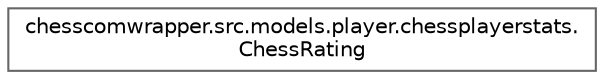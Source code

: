 digraph "Graphical Class Hierarchy"
{
 // LATEX_PDF_SIZE
  bgcolor="transparent";
  edge [fontname=Helvetica,fontsize=10,labelfontname=Helvetica,labelfontsize=10];
  node [fontname=Helvetica,fontsize=10,shape=box,height=0.2,width=0.4];
  rankdir="LR";
  Node0 [label="chesscomwrapper.src.models.player.chessplayerstats.\lChessRating",height=0.2,width=0.4,color="grey40", fillcolor="white", style="filled",URL="$classchesscomwrapper_1_1src_1_1models_1_1player_1_1chessplayerstats_1_1_chess_rating.html",tooltip="Represents a chess rating."];
}
